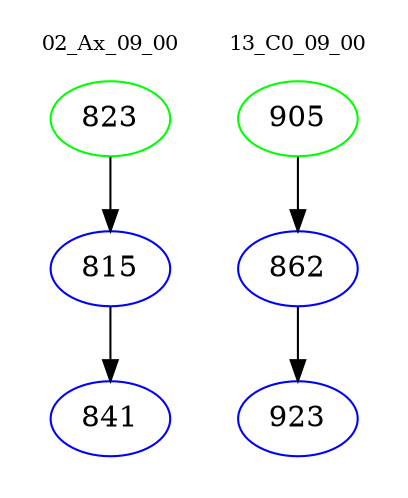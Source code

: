 digraph{
subgraph cluster_0 {
color = white
label = "02_Ax_09_00";
fontsize=10;
T0_823 [label="823", color="green"]
T0_823 -> T0_815 [color="black"]
T0_815 [label="815", color="blue"]
T0_815 -> T0_841 [color="black"]
T0_841 [label="841", color="blue"]
}
subgraph cluster_1 {
color = white
label = "13_C0_09_00";
fontsize=10;
T1_905 [label="905", color="green"]
T1_905 -> T1_862 [color="black"]
T1_862 [label="862", color="blue"]
T1_862 -> T1_923 [color="black"]
T1_923 [label="923", color="blue"]
}
}
